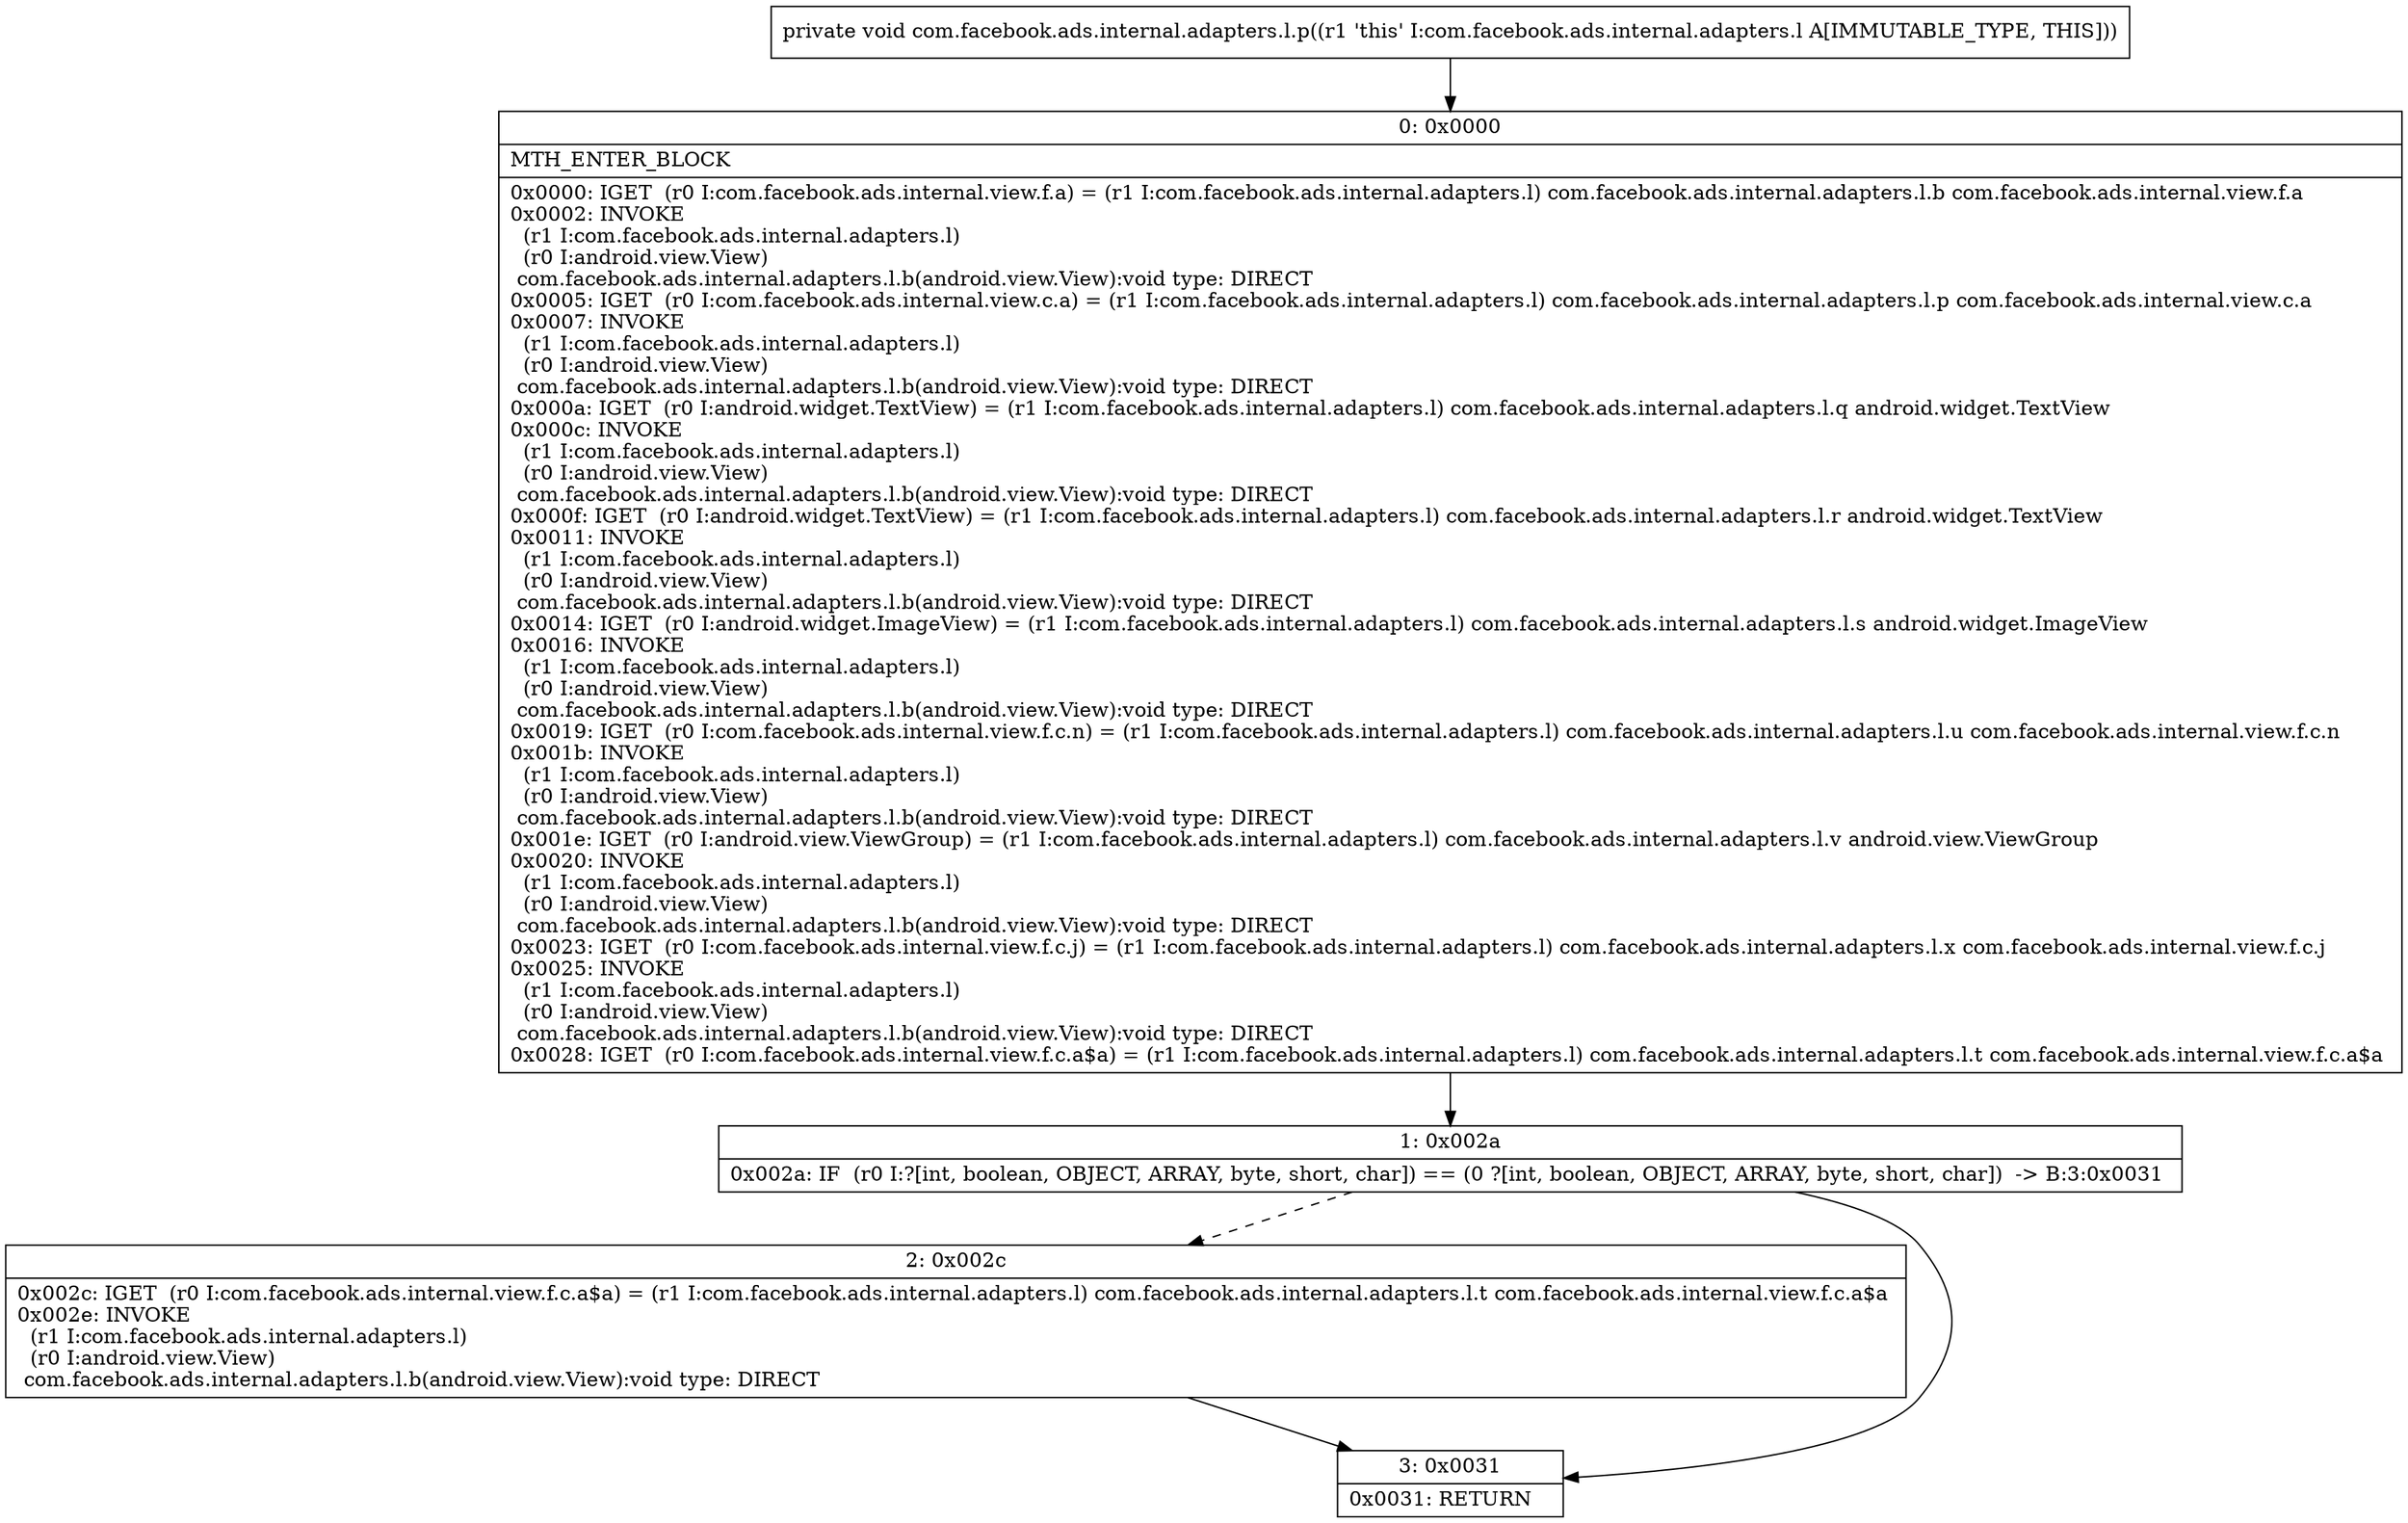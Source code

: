 digraph "CFG forcom.facebook.ads.internal.adapters.l.p()V" {
Node_0 [shape=record,label="{0\:\ 0x0000|MTH_ENTER_BLOCK\l|0x0000: IGET  (r0 I:com.facebook.ads.internal.view.f.a) = (r1 I:com.facebook.ads.internal.adapters.l) com.facebook.ads.internal.adapters.l.b com.facebook.ads.internal.view.f.a \l0x0002: INVOKE  \l  (r1 I:com.facebook.ads.internal.adapters.l)\l  (r0 I:android.view.View)\l com.facebook.ads.internal.adapters.l.b(android.view.View):void type: DIRECT \l0x0005: IGET  (r0 I:com.facebook.ads.internal.view.c.a) = (r1 I:com.facebook.ads.internal.adapters.l) com.facebook.ads.internal.adapters.l.p com.facebook.ads.internal.view.c.a \l0x0007: INVOKE  \l  (r1 I:com.facebook.ads.internal.adapters.l)\l  (r0 I:android.view.View)\l com.facebook.ads.internal.adapters.l.b(android.view.View):void type: DIRECT \l0x000a: IGET  (r0 I:android.widget.TextView) = (r1 I:com.facebook.ads.internal.adapters.l) com.facebook.ads.internal.adapters.l.q android.widget.TextView \l0x000c: INVOKE  \l  (r1 I:com.facebook.ads.internal.adapters.l)\l  (r0 I:android.view.View)\l com.facebook.ads.internal.adapters.l.b(android.view.View):void type: DIRECT \l0x000f: IGET  (r0 I:android.widget.TextView) = (r1 I:com.facebook.ads.internal.adapters.l) com.facebook.ads.internal.adapters.l.r android.widget.TextView \l0x0011: INVOKE  \l  (r1 I:com.facebook.ads.internal.adapters.l)\l  (r0 I:android.view.View)\l com.facebook.ads.internal.adapters.l.b(android.view.View):void type: DIRECT \l0x0014: IGET  (r0 I:android.widget.ImageView) = (r1 I:com.facebook.ads.internal.adapters.l) com.facebook.ads.internal.adapters.l.s android.widget.ImageView \l0x0016: INVOKE  \l  (r1 I:com.facebook.ads.internal.adapters.l)\l  (r0 I:android.view.View)\l com.facebook.ads.internal.adapters.l.b(android.view.View):void type: DIRECT \l0x0019: IGET  (r0 I:com.facebook.ads.internal.view.f.c.n) = (r1 I:com.facebook.ads.internal.adapters.l) com.facebook.ads.internal.adapters.l.u com.facebook.ads.internal.view.f.c.n \l0x001b: INVOKE  \l  (r1 I:com.facebook.ads.internal.adapters.l)\l  (r0 I:android.view.View)\l com.facebook.ads.internal.adapters.l.b(android.view.View):void type: DIRECT \l0x001e: IGET  (r0 I:android.view.ViewGroup) = (r1 I:com.facebook.ads.internal.adapters.l) com.facebook.ads.internal.adapters.l.v android.view.ViewGroup \l0x0020: INVOKE  \l  (r1 I:com.facebook.ads.internal.adapters.l)\l  (r0 I:android.view.View)\l com.facebook.ads.internal.adapters.l.b(android.view.View):void type: DIRECT \l0x0023: IGET  (r0 I:com.facebook.ads.internal.view.f.c.j) = (r1 I:com.facebook.ads.internal.adapters.l) com.facebook.ads.internal.adapters.l.x com.facebook.ads.internal.view.f.c.j \l0x0025: INVOKE  \l  (r1 I:com.facebook.ads.internal.adapters.l)\l  (r0 I:android.view.View)\l com.facebook.ads.internal.adapters.l.b(android.view.View):void type: DIRECT \l0x0028: IGET  (r0 I:com.facebook.ads.internal.view.f.c.a$a) = (r1 I:com.facebook.ads.internal.adapters.l) com.facebook.ads.internal.adapters.l.t com.facebook.ads.internal.view.f.c.a$a \l}"];
Node_1 [shape=record,label="{1\:\ 0x002a|0x002a: IF  (r0 I:?[int, boolean, OBJECT, ARRAY, byte, short, char]) == (0 ?[int, boolean, OBJECT, ARRAY, byte, short, char])  \-\> B:3:0x0031 \l}"];
Node_2 [shape=record,label="{2\:\ 0x002c|0x002c: IGET  (r0 I:com.facebook.ads.internal.view.f.c.a$a) = (r1 I:com.facebook.ads.internal.adapters.l) com.facebook.ads.internal.adapters.l.t com.facebook.ads.internal.view.f.c.a$a \l0x002e: INVOKE  \l  (r1 I:com.facebook.ads.internal.adapters.l)\l  (r0 I:android.view.View)\l com.facebook.ads.internal.adapters.l.b(android.view.View):void type: DIRECT \l}"];
Node_3 [shape=record,label="{3\:\ 0x0031|0x0031: RETURN   \l}"];
MethodNode[shape=record,label="{private void com.facebook.ads.internal.adapters.l.p((r1 'this' I:com.facebook.ads.internal.adapters.l A[IMMUTABLE_TYPE, THIS])) }"];
MethodNode -> Node_0;
Node_0 -> Node_1;
Node_1 -> Node_2[style=dashed];
Node_1 -> Node_3;
Node_2 -> Node_3;
}

